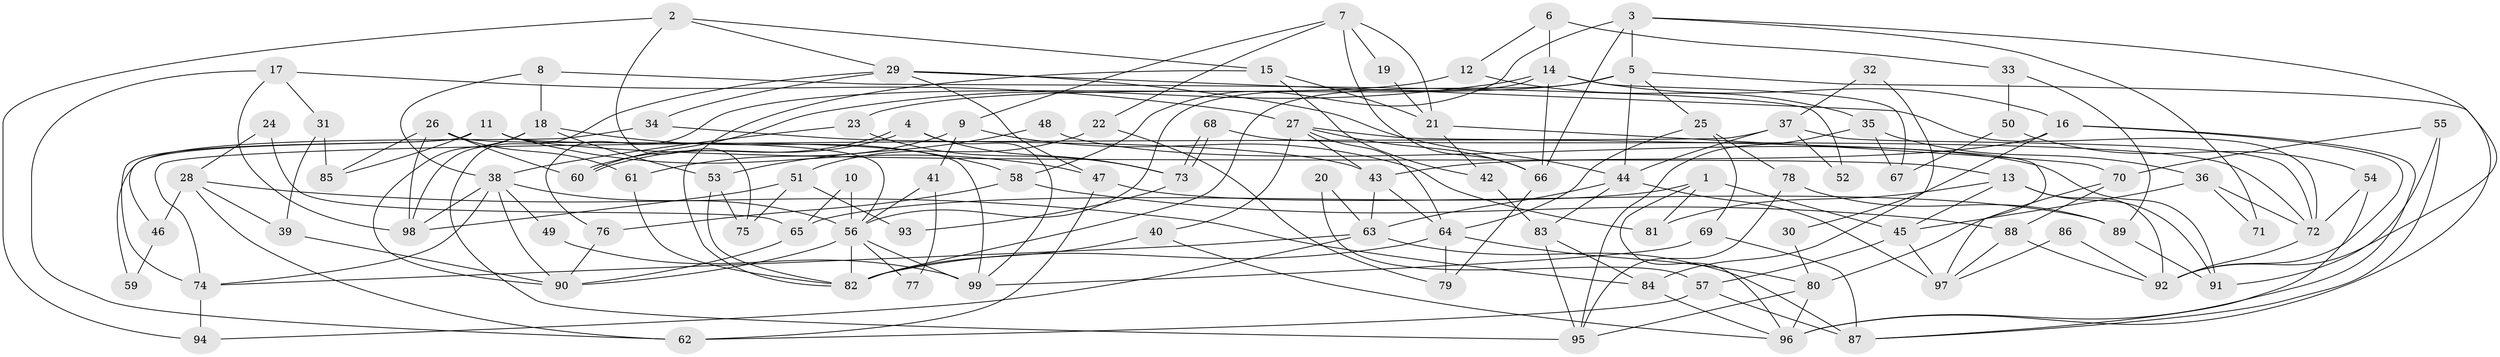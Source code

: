 // Generated by graph-tools (version 1.1) at 2025/50/03/09/25 03:50:12]
// undirected, 99 vertices, 198 edges
graph export_dot {
graph [start="1"]
  node [color=gray90,style=filled];
  1;
  2;
  3;
  4;
  5;
  6;
  7;
  8;
  9;
  10;
  11;
  12;
  13;
  14;
  15;
  16;
  17;
  18;
  19;
  20;
  21;
  22;
  23;
  24;
  25;
  26;
  27;
  28;
  29;
  30;
  31;
  32;
  33;
  34;
  35;
  36;
  37;
  38;
  39;
  40;
  41;
  42;
  43;
  44;
  45;
  46;
  47;
  48;
  49;
  50;
  51;
  52;
  53;
  54;
  55;
  56;
  57;
  58;
  59;
  60;
  61;
  62;
  63;
  64;
  65;
  66;
  67;
  68;
  69;
  70;
  71;
  72;
  73;
  74;
  75;
  76;
  77;
  78;
  79;
  80;
  81;
  82;
  83;
  84;
  85;
  86;
  87;
  88;
  89;
  90;
  91;
  92;
  93;
  94;
  95;
  96;
  97;
  98;
  99;
  1 -- 45;
  1 -- 81;
  1 -- 65;
  1 -- 96;
  2 -- 15;
  2 -- 29;
  2 -- 75;
  2 -- 94;
  3 -- 5;
  3 -- 92;
  3 -- 58;
  3 -- 66;
  3 -- 71;
  4 -- 99;
  4 -- 60;
  4 -- 60;
  4 -- 73;
  5 -- 23;
  5 -- 25;
  5 -- 44;
  5 -- 82;
  5 -- 96;
  6 -- 12;
  6 -- 14;
  6 -- 33;
  7 -- 22;
  7 -- 21;
  7 -- 9;
  7 -- 19;
  7 -- 66;
  8 -- 18;
  8 -- 38;
  8 -- 52;
  9 -- 61;
  9 -- 41;
  9 -- 81;
  10 -- 65;
  10 -- 56;
  11 -- 85;
  11 -- 74;
  11 -- 13;
  11 -- 46;
  11 -- 47;
  11 -- 99;
  12 -- 76;
  12 -- 35;
  13 -- 92;
  13 -- 45;
  13 -- 81;
  13 -- 91;
  14 -- 66;
  14 -- 56;
  14 -- 16;
  14 -- 60;
  14 -- 67;
  15 -- 42;
  15 -- 82;
  15 -- 21;
  16 -- 96;
  16 -- 30;
  16 -- 43;
  16 -- 92;
  17 -- 98;
  17 -- 27;
  17 -- 31;
  17 -- 62;
  18 -- 58;
  18 -- 98;
  18 -- 53;
  18 -- 90;
  19 -- 21;
  20 -- 63;
  20 -- 57;
  21 -- 70;
  21 -- 42;
  22 -- 51;
  22 -- 79;
  23 -- 38;
  23 -- 73;
  24 -- 65;
  24 -- 28;
  25 -- 64;
  25 -- 78;
  25 -- 69;
  26 -- 60;
  26 -- 56;
  26 -- 61;
  26 -- 85;
  26 -- 98;
  27 -- 66;
  27 -- 43;
  27 -- 40;
  27 -- 64;
  27 -- 97;
  28 -- 62;
  28 -- 84;
  28 -- 39;
  28 -- 46;
  29 -- 44;
  29 -- 47;
  29 -- 34;
  29 -- 72;
  29 -- 95;
  30 -- 80;
  31 -- 39;
  31 -- 85;
  32 -- 37;
  32 -- 84;
  33 -- 89;
  33 -- 50;
  34 -- 43;
  34 -- 59;
  35 -- 67;
  35 -- 95;
  35 -- 36;
  36 -- 45;
  36 -- 71;
  36 -- 72;
  37 -- 72;
  37 -- 44;
  37 -- 52;
  37 -- 74;
  38 -- 56;
  38 -- 74;
  38 -- 49;
  38 -- 90;
  38 -- 98;
  39 -- 90;
  40 -- 96;
  40 -- 82;
  41 -- 56;
  41 -- 77;
  42 -- 83;
  43 -- 64;
  43 -- 63;
  44 -- 63;
  44 -- 83;
  44 -- 97;
  45 -- 97;
  45 -- 57;
  46 -- 59;
  47 -- 62;
  47 -- 89;
  48 -- 91;
  48 -- 53;
  49 -- 99;
  50 -- 54;
  50 -- 67;
  51 -- 75;
  51 -- 98;
  51 -- 93;
  53 -- 82;
  53 -- 75;
  54 -- 87;
  54 -- 72;
  55 -- 87;
  55 -- 70;
  55 -- 91;
  56 -- 90;
  56 -- 82;
  56 -- 77;
  56 -- 99;
  57 -- 87;
  57 -- 62;
  58 -- 88;
  58 -- 76;
  61 -- 82;
  63 -- 74;
  63 -- 87;
  63 -- 94;
  64 -- 82;
  64 -- 79;
  64 -- 80;
  65 -- 90;
  66 -- 79;
  68 -- 72;
  68 -- 73;
  68 -- 73;
  69 -- 99;
  69 -- 87;
  70 -- 88;
  70 -- 80;
  72 -- 92;
  73 -- 93;
  74 -- 94;
  76 -- 90;
  78 -- 89;
  78 -- 95;
  80 -- 96;
  80 -- 95;
  83 -- 95;
  83 -- 84;
  84 -- 96;
  86 -- 92;
  86 -- 97;
  88 -- 97;
  88 -- 92;
  89 -- 91;
}
